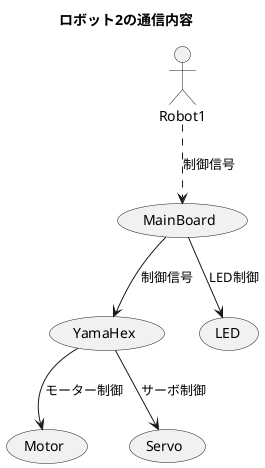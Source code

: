 @startuml robot2_communication_detail
title ロボット2の通信内容
Robot1 ..> (MainBoard): 制御信号
(MainBoard) -down-> (YamaHex): 制御信号
(YamaHex) -down-> (Motor): モーター制御
(YamaHex) -down-> (Servo): サーボ制御
(MainBoard) -down-> (LED): LED制御
@enduml